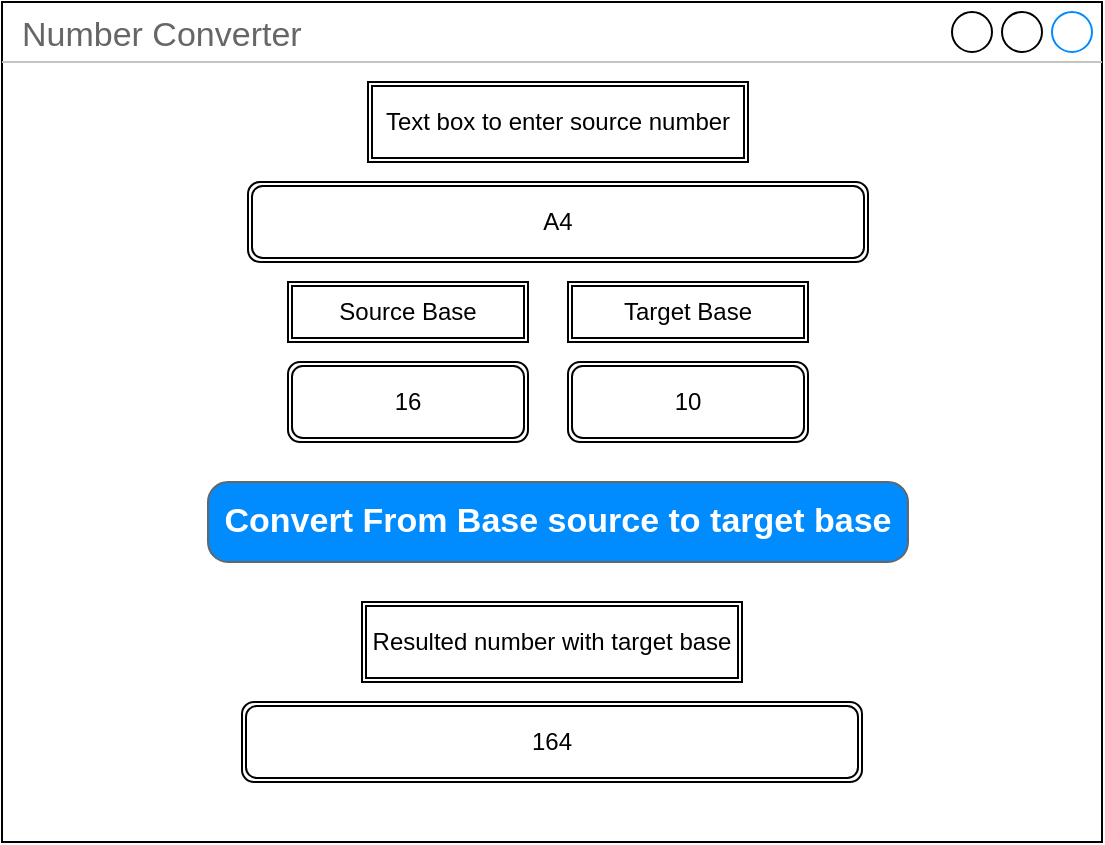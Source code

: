 <mxfile version="12.9.9" type="device"><diagram id="C5RBs43oDa-KdzZeNtuy" name="Page-1"><mxGraphModel dx="-78" dy="556" grid="1" gridSize="10" guides="1" tooltips="1" connect="1" arrows="1" fold="1" page="1" pageScale="1" pageWidth="827" pageHeight="1169" math="0" shadow="0"><root><mxCell id="WIyWlLk6GJQsqaUBKTNV-0"/><mxCell id="WIyWlLk6GJQsqaUBKTNV-1" parent="WIyWlLk6GJQsqaUBKTNV-0"/><mxCell id="Om2MmyYEk58XegVdx8tt-31" value="Number Converter" style="strokeWidth=1;shadow=0;dashed=0;align=center;html=1;shape=mxgraph.mockup.containers.window;align=left;verticalAlign=top;spacingLeft=8;strokeColor2=#008cff;strokeColor3=#c4c4c4;fontColor=#666666;mainText=;fontSize=17;labelBackgroundColor=none;" parent="WIyWlLk6GJQsqaUBKTNV-1" vertex="1"><mxGeometry x="960" y="30" width="550" height="420" as="geometry"/></mxCell><mxCell id="Om2MmyYEk58XegVdx8tt-32" value="Source Base" style="shape=ext;double=1;rounded=0;whiteSpace=wrap;html=1;" parent="WIyWlLk6GJQsqaUBKTNV-1" vertex="1"><mxGeometry x="1103" y="170" width="120" height="30" as="geometry"/></mxCell><mxCell id="Om2MmyYEk58XegVdx8tt-33" value="Target Base" style="shape=ext;double=1;rounded=0;whiteSpace=wrap;html=1;" parent="WIyWlLk6GJQsqaUBKTNV-1" vertex="1"><mxGeometry x="1243" y="170" width="120" height="30" as="geometry"/></mxCell><mxCell id="Om2MmyYEk58XegVdx8tt-34" value="Text box to enter source number" style="shape=ext;double=1;rounded=0;whiteSpace=wrap;html=1;" parent="WIyWlLk6GJQsqaUBKTNV-1" vertex="1"><mxGeometry x="1143" y="70" width="190" height="40" as="geometry"/></mxCell><mxCell id="Om2MmyYEk58XegVdx8tt-35" value="A4" style="shape=ext;double=1;rounded=1;whiteSpace=wrap;html=1;" parent="WIyWlLk6GJQsqaUBKTNV-1" vertex="1"><mxGeometry x="1083" y="120" width="310" height="40" as="geometry"/></mxCell><mxCell id="Om2MmyYEk58XegVdx8tt-38" value="164" style="shape=ext;double=1;rounded=1;whiteSpace=wrap;html=1;" parent="WIyWlLk6GJQsqaUBKTNV-1" vertex="1"><mxGeometry x="1080" y="380" width="310" height="40" as="geometry"/></mxCell><mxCell id="Om2MmyYEk58XegVdx8tt-39" value="16" style="shape=ext;double=1;rounded=1;whiteSpace=wrap;html=1;" parent="WIyWlLk6GJQsqaUBKTNV-1" vertex="1"><mxGeometry x="1103" y="210" width="120" height="40" as="geometry"/></mxCell><mxCell id="Om2MmyYEk58XegVdx8tt-40" value="10" style="shape=ext;double=1;rounded=1;whiteSpace=wrap;html=1;" parent="WIyWlLk6GJQsqaUBKTNV-1" vertex="1"><mxGeometry x="1243" y="210" width="120" height="40" as="geometry"/></mxCell><mxCell id="Om2MmyYEk58XegVdx8tt-41" value="Resulted number with target base" style="shape=ext;double=1;rounded=0;whiteSpace=wrap;html=1;" parent="WIyWlLk6GJQsqaUBKTNV-1" vertex="1"><mxGeometry x="1140" y="330" width="190" height="40" as="geometry"/></mxCell><mxCell id="Om2MmyYEk58XegVdx8tt-42" value="Convert From Base source to target base" style="strokeWidth=1;shadow=0;dashed=0;align=center;html=1;shape=mxgraph.mockup.buttons.button;strokeColor=#666666;fontColor=#ffffff;mainText=;buttonStyle=round;fontSize=17;fontStyle=1;fillColor=#008cff;whiteSpace=wrap;" parent="WIyWlLk6GJQsqaUBKTNV-1" vertex="1"><mxGeometry x="1063" y="270" width="350" height="40" as="geometry"/></mxCell></root></mxGraphModel></diagram></mxfile>